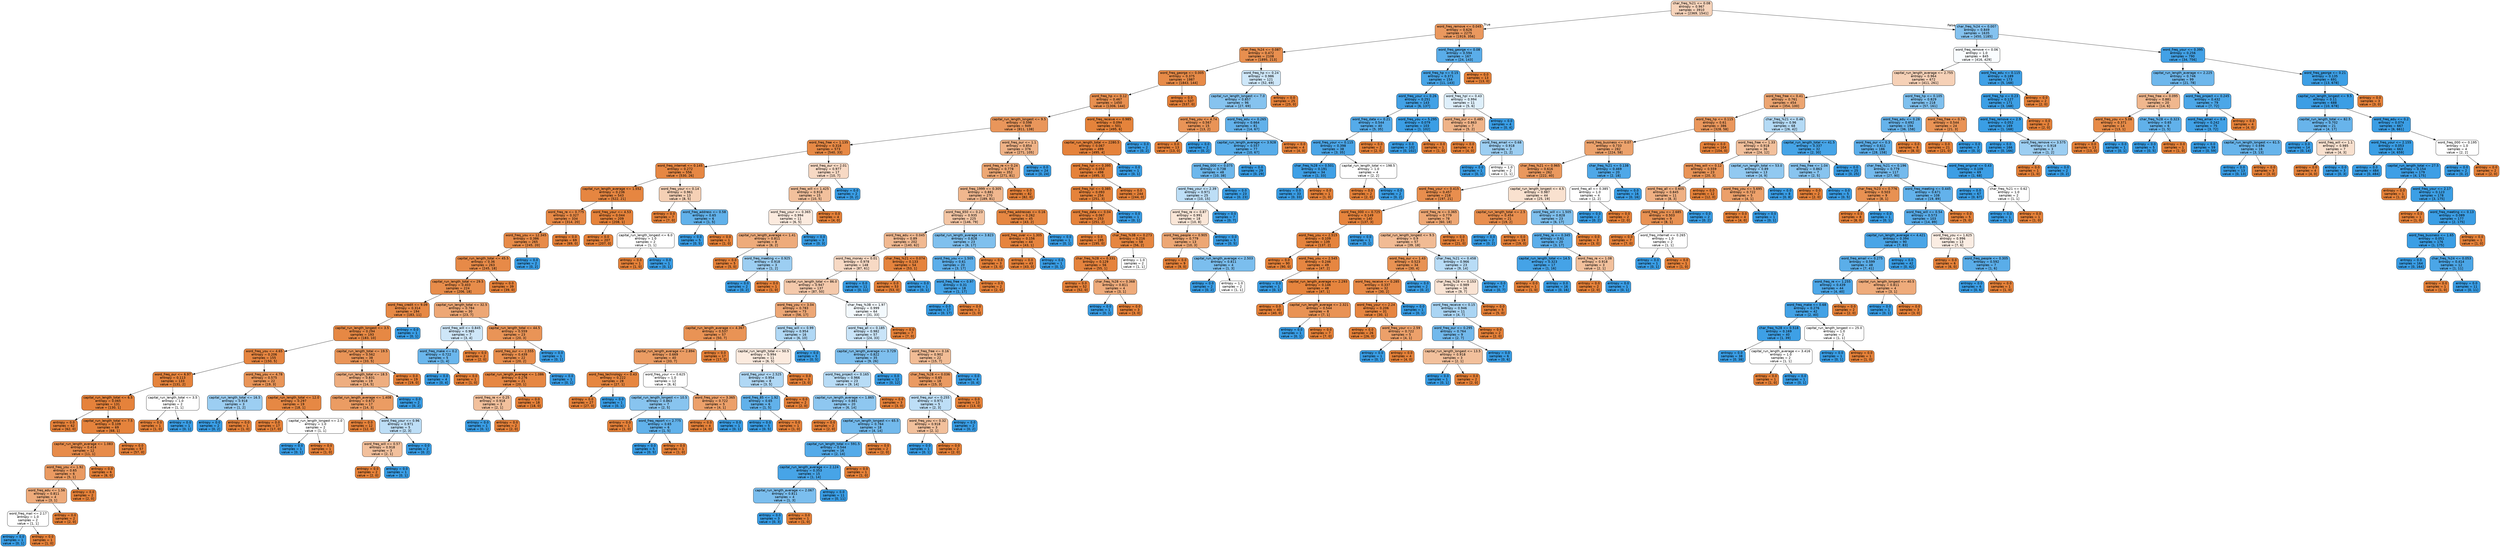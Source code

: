 digraph Tree {
node [shape=box, style="filled, rounded", color="black", fontname=helvetica] ;
edge [fontname=helvetica] ;
0 [label="char_freq_%21 <= 0.08\nentropy = 0.967\nsamples = 3910\nvalue = [2369, 1541]", fillcolor="#f6d3ba"] ;
1 [label="word_freq_remove <= 0.045\nentropy = 0.626\nsamples = 2275\nvalue = [1919, 356]", fillcolor="#ea985e"] ;
0 -> 1 [labeldistance=2.5, labelangle=45, headlabel="True"] ;
2 [label="char_freq_%24 <= 0.087\nentropy = 0.472\nsamples = 2108\nvalue = [1895, 213]", fillcolor="#e88f4f"] ;
1 -> 2 ;
3 [label="word_freq_george <= 0.005\nentropy = 0.375\nsamples = 1987\nvalue = [1843, 144]", fillcolor="#e78b48"] ;
2 -> 3 ;
4 [label="word_freq_hp <= 0.12\nentropy = 0.467\nsamples = 1450\nvalue = [1306, 144]", fillcolor="#e88f4f"] ;
3 -> 4 ;
5 [label="capital_run_length_longest <= 9.5\nentropy = 0.598\nsamples = 949\nvalue = [811, 138]", fillcolor="#e9965b"] ;
4 -> 5 ;
6 [label="word_freq_free <= 1.135\nentropy = 0.318\nsamples = 573\nvalue = [540, 33]", fillcolor="#e78945"] ;
5 -> 6 ;
7 [label="word_freq_internet <= 0.145\nentropy = 0.272\nsamples = 556\nvalue = [530, 26]", fillcolor="#e68743"] ;
6 -> 7 ;
8 [label="capital_run_length_average <= 1.552\nentropy = 0.236\nsamples = 543\nvalue = [522, 21]", fillcolor="#e68641"] ;
7 -> 8 ;
9 [label="word_freq_re <= 0.775\nentropy = 0.327\nsamples = 334\nvalue = [314, 20]", fillcolor="#e78946"] ;
8 -> 9 ;
10 [label="word_freq_you <= 12.345\nentropy = 0.386\nsamples = 265\nvalue = [245, 20]", fillcolor="#e78b49"] ;
9 -> 10 ;
11 [label="capital_run_length_total <= 45.5\nentropy = 0.36\nsamples = 263\nvalue = [245, 18]", fillcolor="#e78a48"] ;
10 -> 11 ;
12 [label="capital_run_length_total <= 29.5\nentropy = 0.403\nsamples = 224\nvalue = [206, 18]", fillcolor="#e78c4a"] ;
11 -> 12 ;
13 [label="word_freq_credit <= 9.09\nentropy = 0.314\nsamples = 194\nvalue = [183, 11]", fillcolor="#e78945"] ;
12 -> 13 ;
14 [label="capital_run_length_longest <= 3.5\nentropy = 0.294\nsamples = 193\nvalue = [183, 10]", fillcolor="#e68844"] ;
13 -> 14 ;
15 [label="word_freq_you <= 4.65\nentropy = 0.206\nsamples = 155\nvalue = [150, 5]", fillcolor="#e68540"] ;
14 -> 15 ;
16 [label="word_freq_our <= 6.97\nentropy = 0.113\nsamples = 133\nvalue = [131, 2]", fillcolor="#e5833c"] ;
15 -> 16 ;
17 [label="capital_run_length_total <= 6.5\nentropy = 0.065\nsamples = 131\nvalue = [130, 1]", fillcolor="#e5823b"] ;
16 -> 17 ;
18 [label="entropy = 0.0\nsamples = 62\nvalue = [62, 0]", fillcolor="#e58139"] ;
17 -> 18 ;
19 [label="capital_run_length_total <= 7.5\nentropy = 0.109\nsamples = 69\nvalue = [68, 1]", fillcolor="#e5833c"] ;
17 -> 19 ;
20 [label="capital_run_length_average <= 1.083\nentropy = 0.414\nsamples = 12\nvalue = [11, 1]", fillcolor="#e78c4b"] ;
19 -> 20 ;
21 [label="word_freq_you <= 1.92\nentropy = 0.65\nsamples = 6\nvalue = [5, 1]", fillcolor="#ea9a61"] ;
20 -> 21 ;
22 [label="word_freq_edu <= 1.56\nentropy = 0.811\nsamples = 4\nvalue = [3, 1]", fillcolor="#eeab7b"] ;
21 -> 22 ;
23 [label="word_freq_mail <= 2.17\nentropy = 1.0\nsamples = 2\nvalue = [1, 1]", fillcolor="#ffffff"] ;
22 -> 23 ;
24 [label="entropy = 0.0\nsamples = 1\nvalue = [0, 1]", fillcolor="#399de5"] ;
23 -> 24 ;
25 [label="entropy = 0.0\nsamples = 1\nvalue = [1, 0]", fillcolor="#e58139"] ;
23 -> 25 ;
26 [label="entropy = 0.0\nsamples = 2\nvalue = [2, 0]", fillcolor="#e58139"] ;
22 -> 26 ;
27 [label="entropy = 0.0\nsamples = 2\nvalue = [2, 0]", fillcolor="#e58139"] ;
21 -> 27 ;
28 [label="entropy = 0.0\nsamples = 6\nvalue = [6, 0]", fillcolor="#e58139"] ;
20 -> 28 ;
29 [label="entropy = 0.0\nsamples = 57\nvalue = [57, 0]", fillcolor="#e58139"] ;
19 -> 29 ;
30 [label="capital_run_length_total <= 3.5\nentropy = 1.0\nsamples = 2\nvalue = [1, 1]", fillcolor="#ffffff"] ;
16 -> 30 ;
31 [label="entropy = 0.0\nsamples = 1\nvalue = [1, 0]", fillcolor="#e58139"] ;
30 -> 31 ;
32 [label="entropy = 0.0\nsamples = 1\nvalue = [0, 1]", fillcolor="#399de5"] ;
30 -> 32 ;
33 [label="word_freq_you <= 4.78\nentropy = 0.575\nsamples = 22\nvalue = [19, 3]", fillcolor="#e99558"] ;
15 -> 33 ;
34 [label="capital_run_length_total <= 16.5\nentropy = 0.918\nsamples = 3\nvalue = [1, 2]", fillcolor="#9ccef2"] ;
33 -> 34 ;
35 [label="entropy = 0.0\nsamples = 2\nvalue = [0, 2]", fillcolor="#399de5"] ;
34 -> 35 ;
36 [label="entropy = 0.0\nsamples = 1\nvalue = [1, 0]", fillcolor="#e58139"] ;
34 -> 36 ;
37 [label="capital_run_length_total <= 12.0\nentropy = 0.297\nsamples = 19\nvalue = [18, 1]", fillcolor="#e68844"] ;
33 -> 37 ;
38 [label="entropy = 0.0\nsamples = 17\nvalue = [17, 0]", fillcolor="#e58139"] ;
37 -> 38 ;
39 [label="capital_run_length_longest <= 2.0\nentropy = 1.0\nsamples = 2\nvalue = [1, 1]", fillcolor="#ffffff"] ;
37 -> 39 ;
40 [label="entropy = 0.0\nsamples = 1\nvalue = [0, 1]", fillcolor="#399de5"] ;
39 -> 40 ;
41 [label="entropy = 0.0\nsamples = 1\nvalue = [1, 0]", fillcolor="#e58139"] ;
39 -> 41 ;
42 [label="capital_run_length_total <= 19.5\nentropy = 0.562\nsamples = 38\nvalue = [33, 5]", fillcolor="#e99457"] ;
14 -> 42 ;
43 [label="capital_run_length_total <= 18.5\nentropy = 0.831\nsamples = 19\nvalue = [14, 5]", fillcolor="#eeae80"] ;
42 -> 43 ;
44 [label="capital_run_length_average <= 1.408\nentropy = 0.672\nsamples = 17\nvalue = [14, 3]", fillcolor="#eb9c63"] ;
43 -> 44 ;
45 [label="entropy = 0.0\nsamples = 12\nvalue = [12, 0]", fillcolor="#e58139"] ;
44 -> 45 ;
46 [label="word_freq_your <= 0.96\nentropy = 0.971\nsamples = 5\nvalue = [2, 3]", fillcolor="#bddef6"] ;
44 -> 46 ;
47 [label="word_freq_will <= 0.57\nentropy = 0.918\nsamples = 3\nvalue = [2, 1]", fillcolor="#f2c09c"] ;
46 -> 47 ;
48 [label="entropy = 0.0\nsamples = 2\nvalue = [2, 0]", fillcolor="#e58139"] ;
47 -> 48 ;
49 [label="entropy = 0.0\nsamples = 1\nvalue = [0, 1]", fillcolor="#399de5"] ;
47 -> 49 ;
50 [label="entropy = 0.0\nsamples = 2\nvalue = [0, 2]", fillcolor="#399de5"] ;
46 -> 50 ;
51 [label="entropy = 0.0\nsamples = 2\nvalue = [0, 2]", fillcolor="#399de5"] ;
43 -> 51 ;
52 [label="entropy = 0.0\nsamples = 19\nvalue = [19, 0]", fillcolor="#e58139"] ;
42 -> 52 ;
53 [label="entropy = 0.0\nsamples = 1\nvalue = [0, 1]", fillcolor="#399de5"] ;
13 -> 53 ;
54 [label="capital_run_length_total <= 32.5\nentropy = 0.784\nsamples = 30\nvalue = [23, 7]", fillcolor="#eda775"] ;
12 -> 54 ;
55 [label="word_freq_will <= 0.845\nentropy = 0.985\nsamples = 7\nvalue = [3, 4]", fillcolor="#cee6f8"] ;
54 -> 55 ;
56 [label="word_freq_make <= 0.2\nentropy = 0.722\nsamples = 5\nvalue = [1, 4]", fillcolor="#6ab6ec"] ;
55 -> 56 ;
57 [label="entropy = 0.0\nsamples = 4\nvalue = [0, 4]", fillcolor="#399de5"] ;
56 -> 57 ;
58 [label="entropy = 0.0\nsamples = 1\nvalue = [1, 0]", fillcolor="#e58139"] ;
56 -> 58 ;
59 [label="entropy = 0.0\nsamples = 2\nvalue = [2, 0]", fillcolor="#e58139"] ;
55 -> 59 ;
60 [label="capital_run_length_total <= 44.5\nentropy = 0.559\nsamples = 23\nvalue = [20, 3]", fillcolor="#e99457"] ;
54 -> 60 ;
61 [label="word_freq_our <= 2.555\nentropy = 0.439\nsamples = 22\nvalue = [20, 2]", fillcolor="#e88e4d"] ;
60 -> 61 ;
62 [label="capital_run_length_average <= 1.086\nentropy = 0.276\nsamples = 21\nvalue = [20, 1]", fillcolor="#e68743"] ;
61 -> 62 ;
63 [label="word_freq_re <= 0.25\nentropy = 0.918\nsamples = 3\nvalue = [2, 1]", fillcolor="#f2c09c"] ;
62 -> 63 ;
64 [label="entropy = 0.0\nsamples = 1\nvalue = [0, 1]", fillcolor="#399de5"] ;
63 -> 64 ;
65 [label="entropy = 0.0\nsamples = 2\nvalue = [2, 0]", fillcolor="#e58139"] ;
63 -> 65 ;
66 [label="entropy = 0.0\nsamples = 18\nvalue = [18, 0]", fillcolor="#e58139"] ;
62 -> 66 ;
67 [label="entropy = 0.0\nsamples = 1\nvalue = [0, 1]", fillcolor="#399de5"] ;
61 -> 67 ;
68 [label="entropy = 0.0\nsamples = 1\nvalue = [0, 1]", fillcolor="#399de5"] ;
60 -> 68 ;
69 [label="entropy = 0.0\nsamples = 39\nvalue = [39, 0]", fillcolor="#e58139"] ;
11 -> 69 ;
70 [label="entropy = 0.0\nsamples = 2\nvalue = [0, 2]", fillcolor="#399de5"] ;
10 -> 70 ;
71 [label="entropy = 0.0\nsamples = 69\nvalue = [69, 0]", fillcolor="#e58139"] ;
9 -> 71 ;
72 [label="word_freq_your <= 4.53\nentropy = 0.044\nsamples = 209\nvalue = [208, 1]", fillcolor="#e5823a"] ;
8 -> 72 ;
73 [label="entropy = 0.0\nsamples = 207\nvalue = [207, 0]", fillcolor="#e58139"] ;
72 -> 73 ;
74 [label="capital_run_length_longest <= 6.0\nentropy = 1.0\nsamples = 2\nvalue = [1, 1]", fillcolor="#ffffff"] ;
72 -> 74 ;
75 [label="entropy = 0.0\nsamples = 1\nvalue = [1, 0]", fillcolor="#e58139"] ;
74 -> 75 ;
76 [label="entropy = 0.0\nsamples = 1\nvalue = [0, 1]", fillcolor="#399de5"] ;
74 -> 76 ;
77 [label="word_freq_your <= 0.14\nentropy = 0.961\nsamples = 13\nvalue = [8, 5]", fillcolor="#f5d0b5"] ;
7 -> 77 ;
78 [label="entropy = 0.0\nsamples = 7\nvalue = [7, 0]", fillcolor="#e58139"] ;
77 -> 78 ;
79 [label="word_freq_address <= 0.58\nentropy = 0.65\nsamples = 6\nvalue = [1, 5]", fillcolor="#61b1ea"] ;
77 -> 79 ;
80 [label="entropy = 0.0\nsamples = 5\nvalue = [0, 5]", fillcolor="#399de5"] ;
79 -> 80 ;
81 [label="entropy = 0.0\nsamples = 1\nvalue = [1, 0]", fillcolor="#e58139"] ;
79 -> 81 ;
82 [label="word_freq_our <= 2.01\nentropy = 0.977\nsamples = 17\nvalue = [10, 7]", fillcolor="#f7d9c4"] ;
6 -> 82 ;
83 [label="word_freq_will <= 1.425\nentropy = 0.918\nsamples = 15\nvalue = [10, 5]", fillcolor="#f2c09c"] ;
82 -> 83 ;
84 [label="word_freq_your <= 0.365\nentropy = 0.994\nsamples = 11\nvalue = [6, 5]", fillcolor="#fbeade"] ;
83 -> 84 ;
85 [label="capital_run_length_average <= 1.41\nentropy = 0.811\nsamples = 8\nvalue = [6, 2]", fillcolor="#eeab7b"] ;
84 -> 85 ;
86 [label="entropy = 0.0\nsamples = 5\nvalue = [5, 0]", fillcolor="#e58139"] ;
85 -> 86 ;
87 [label="word_freq_meeting <= 0.925\nentropy = 0.918\nsamples = 3\nvalue = [1, 2]", fillcolor="#9ccef2"] ;
85 -> 87 ;
88 [label="entropy = 0.0\nsamples = 2\nvalue = [0, 2]", fillcolor="#399de5"] ;
87 -> 88 ;
89 [label="entropy = 0.0\nsamples = 1\nvalue = [1, 0]", fillcolor="#e58139"] ;
87 -> 89 ;
90 [label="entropy = 0.0\nsamples = 3\nvalue = [0, 3]", fillcolor="#399de5"] ;
84 -> 90 ;
91 [label="entropy = 0.0\nsamples = 4\nvalue = [4, 0]", fillcolor="#e58139"] ;
83 -> 91 ;
92 [label="entropy = 0.0\nsamples = 2\nvalue = [0, 2]", fillcolor="#399de5"] ;
82 -> 92 ;
93 [label="word_freq_our <= 1.1\nentropy = 0.854\nsamples = 376\nvalue = [271, 105]", fillcolor="#efb286"] ;
5 -> 93 ;
94 [label="word_freq_re <= 0.24\nentropy = 0.778\nsamples = 352\nvalue = [271, 81]", fillcolor="#eda774"] ;
93 -> 94 ;
95 [label="word_freq_1999 <= 0.305\nentropy = 0.881\nsamples = 270\nvalue = [189, 81]", fillcolor="#f0b78e"] ;
94 -> 95 ;
96 [label="word_freq_650 <= 0.23\nentropy = 0.935\nsamples = 225\nvalue = [146, 79]", fillcolor="#f3c5a4"] ;
95 -> 96 ;
97 [label="word_freq_edu <= 0.045\nentropy = 0.89\nsamples = 202\nvalue = [140, 62]", fillcolor="#f1b991"] ;
96 -> 97 ;
98 [label="word_freq_money <= 0.01\nentropy = 0.978\nsamples = 148\nvalue = [87, 61]", fillcolor="#f7d9c4"] ;
97 -> 98 ;
99 [label="capital_run_length_total <= 86.0\nentropy = 0.947\nsamples = 137\nvalue = [87, 50]", fillcolor="#f4c9ab"] ;
98 -> 99 ;
100 [label="word_freq_you <= 3.04\nentropy = 0.783\nsamples = 73\nvalue = [56, 17]", fillcolor="#eda775"] ;
99 -> 100 ;
101 [label="capital_run_length_average <= 4.367\nentropy = 0.537\nsamples = 57\nvalue = [50, 7]", fillcolor="#e99355"] ;
100 -> 101 ;
102 [label="capital_run_length_average <= 2.894\nentropy = 0.669\nsamples = 40\nvalue = [33, 7]", fillcolor="#eb9c63"] ;
101 -> 102 ;
103 [label="word_freq_technology <= 0.43\nentropy = 0.222\nsamples = 28\nvalue = [27, 1]", fillcolor="#e68640"] ;
102 -> 103 ;
104 [label="entropy = 0.0\nsamples = 27\nvalue = [27, 0]", fillcolor="#e58139"] ;
103 -> 104 ;
105 [label="entropy = 0.0\nsamples = 1\nvalue = [0, 1]", fillcolor="#399de5"] ;
103 -> 105 ;
106 [label="word_freq_your <= 0.625\nentropy = 1.0\nsamples = 12\nvalue = [6, 6]", fillcolor="#ffffff"] ;
102 -> 106 ;
107 [label="capital_run_length_longest <= 10.5\nentropy = 0.863\nsamples = 7\nvalue = [2, 5]", fillcolor="#88c4ef"] ;
106 -> 107 ;
108 [label="entropy = 0.0\nsamples = 1\nvalue = [1, 0]", fillcolor="#e58139"] ;
107 -> 108 ;
109 [label="word_freq_report <= 2.775\nentropy = 0.65\nsamples = 6\nvalue = [1, 5]", fillcolor="#61b1ea"] ;
107 -> 109 ;
110 [label="entropy = 0.0\nsamples = 5\nvalue = [0, 5]", fillcolor="#399de5"] ;
109 -> 110 ;
111 [label="entropy = 0.0\nsamples = 1\nvalue = [1, 0]", fillcolor="#e58139"] ;
109 -> 111 ;
112 [label="word_freq_your <= 3.365\nentropy = 0.722\nsamples = 5\nvalue = [4, 1]", fillcolor="#eca06a"] ;
106 -> 112 ;
113 [label="entropy = 0.0\nsamples = 4\nvalue = [4, 0]", fillcolor="#e58139"] ;
112 -> 113 ;
114 [label="entropy = 0.0\nsamples = 1\nvalue = [0, 1]", fillcolor="#399de5"] ;
112 -> 114 ;
115 [label="entropy = 0.0\nsamples = 17\nvalue = [17, 0]", fillcolor="#e58139"] ;
101 -> 115 ;
116 [label="word_freq_will <= 0.99\nentropy = 0.954\nsamples = 16\nvalue = [6, 10]", fillcolor="#b0d8f5"] ;
100 -> 116 ;
117 [label="capital_run_length_total <= 50.5\nentropy = 0.994\nsamples = 11\nvalue = [6, 5]", fillcolor="#fbeade"] ;
116 -> 117 ;
118 [label="word_freq_your <= 2.525\nentropy = 0.954\nsamples = 8\nvalue = [3, 5]", fillcolor="#b0d8f5"] ;
117 -> 118 ;
119 [label="word_freq_85 <= 1.92\nentropy = 0.65\nsamples = 6\nvalue = [1, 5]", fillcolor="#61b1ea"] ;
118 -> 119 ;
120 [label="entropy = 0.0\nsamples = 5\nvalue = [0, 5]", fillcolor="#399de5"] ;
119 -> 120 ;
121 [label="entropy = 0.0\nsamples = 1\nvalue = [1, 0]", fillcolor="#e58139"] ;
119 -> 121 ;
122 [label="entropy = 0.0\nsamples = 2\nvalue = [2, 0]", fillcolor="#e58139"] ;
118 -> 122 ;
123 [label="entropy = 0.0\nsamples = 3\nvalue = [3, 0]", fillcolor="#e58139"] ;
117 -> 123 ;
124 [label="entropy = 0.0\nsamples = 5\nvalue = [0, 5]", fillcolor="#399de5"] ;
116 -> 124 ;
125 [label="char_freq_%3B <= 1.97\nentropy = 0.999\nsamples = 64\nvalue = [31, 33]", fillcolor="#f3f9fd"] ;
99 -> 125 ;
126 [label="word_freq_all <= 0.185\nentropy = 0.982\nsamples = 57\nvalue = [24, 33]", fillcolor="#c9e4f8"] ;
125 -> 126 ;
127 [label="capital_run_length_average <= 3.729\nentropy = 0.822\nsamples = 35\nvalue = [9, 26]", fillcolor="#7ebfee"] ;
126 -> 127 ;
128 [label="word_freq_project <= 0.165\nentropy = 0.966\nsamples = 23\nvalue = [9, 14]", fillcolor="#b8dcf6"] ;
127 -> 128 ;
129 [label="capital_run_length_average <= 1.865\nentropy = 0.881\nsamples = 20\nvalue = [6, 14]", fillcolor="#8ec7f0"] ;
128 -> 129 ;
130 [label="entropy = 0.0\nsamples = 2\nvalue = [2, 0]", fillcolor="#e58139"] ;
129 -> 130 ;
131 [label="capital_run_length_longest <= 65.5\nentropy = 0.764\nsamples = 18\nvalue = [4, 14]", fillcolor="#72b9ec"] ;
129 -> 131 ;
132 [label="capital_run_length_total <= 591.5\nentropy = 0.544\nsamples = 16\nvalue = [2, 14]", fillcolor="#55abe9"] ;
131 -> 132 ;
133 [label="capital_run_length_average <= 2.124\nentropy = 0.353\nsamples = 15\nvalue = [1, 14]", fillcolor="#47a4e7"] ;
132 -> 133 ;
134 [label="capital_run_length_average <= 2.067\nentropy = 0.811\nsamples = 4\nvalue = [1, 3]", fillcolor="#7bbeee"] ;
133 -> 134 ;
135 [label="entropy = 0.0\nsamples = 3\nvalue = [0, 3]", fillcolor="#399de5"] ;
134 -> 135 ;
136 [label="entropy = 0.0\nsamples = 1\nvalue = [1, 0]", fillcolor="#e58139"] ;
134 -> 136 ;
137 [label="entropy = 0.0\nsamples = 11\nvalue = [0, 11]", fillcolor="#399de5"] ;
133 -> 137 ;
138 [label="entropy = 0.0\nsamples = 1\nvalue = [1, 0]", fillcolor="#e58139"] ;
132 -> 138 ;
139 [label="entropy = 0.0\nsamples = 2\nvalue = [2, 0]", fillcolor="#e58139"] ;
131 -> 139 ;
140 [label="entropy = 0.0\nsamples = 3\nvalue = [3, 0]", fillcolor="#e58139"] ;
128 -> 140 ;
141 [label="entropy = 0.0\nsamples = 12\nvalue = [0, 12]", fillcolor="#399de5"] ;
127 -> 141 ;
142 [label="word_freq_free <= 0.16\nentropy = 0.902\nsamples = 22\nvalue = [15, 7]", fillcolor="#f1bc95"] ;
126 -> 142 ;
143 [label="char_freq_%28 <= 0.036\nentropy = 0.65\nsamples = 18\nvalue = [15, 3]", fillcolor="#ea9a61"] ;
142 -> 143 ;
144 [label="word_freq_our <= 0.255\nentropy = 0.971\nsamples = 5\nvalue = [2, 3]", fillcolor="#bddef6"] ;
143 -> 144 ;
145 [label="word_freq_you <= 0.32\nentropy = 0.918\nsamples = 3\nvalue = [2, 1]", fillcolor="#f2c09c"] ;
144 -> 145 ;
146 [label="entropy = 0.0\nsamples = 1\nvalue = [0, 1]", fillcolor="#399de5"] ;
145 -> 146 ;
147 [label="entropy = 0.0\nsamples = 2\nvalue = [2, 0]", fillcolor="#e58139"] ;
145 -> 147 ;
148 [label="entropy = 0.0\nsamples = 2\nvalue = [0, 2]", fillcolor="#399de5"] ;
144 -> 148 ;
149 [label="entropy = 0.0\nsamples = 13\nvalue = [13, 0]", fillcolor="#e58139"] ;
143 -> 149 ;
150 [label="entropy = 0.0\nsamples = 4\nvalue = [0, 4]", fillcolor="#399de5"] ;
142 -> 150 ;
151 [label="entropy = 0.0\nsamples = 7\nvalue = [7, 0]", fillcolor="#e58139"] ;
125 -> 151 ;
152 [label="entropy = 0.0\nsamples = 11\nvalue = [0, 11]", fillcolor="#399de5"] ;
98 -> 152 ;
153 [label="char_freq_%21 <= 0.074\nentropy = 0.133\nsamples = 54\nvalue = [53, 1]", fillcolor="#e5833d"] ;
97 -> 153 ;
154 [label="entropy = 0.0\nsamples = 53\nvalue = [53, 0]", fillcolor="#e58139"] ;
153 -> 154 ;
155 [label="entropy = 0.0\nsamples = 1\nvalue = [0, 1]", fillcolor="#399de5"] ;
153 -> 155 ;
156 [label="capital_run_length_average <= 3.823\nentropy = 0.828\nsamples = 23\nvalue = [6, 17]", fillcolor="#7fc0ee"] ;
96 -> 156 ;
157 [label="word_freq_you <= 1.505\nentropy = 0.61\nsamples = 20\nvalue = [3, 17]", fillcolor="#5caeea"] ;
156 -> 157 ;
158 [label="word_freq_free <= 0.97\nentropy = 0.31\nsamples = 18\nvalue = [1, 17]", fillcolor="#45a3e7"] ;
157 -> 158 ;
159 [label="entropy = 0.0\nsamples = 17\nvalue = [0, 17]", fillcolor="#399de5"] ;
158 -> 159 ;
160 [label="entropy = 0.0\nsamples = 1\nvalue = [1, 0]", fillcolor="#e58139"] ;
158 -> 160 ;
161 [label="entropy = 0.0\nsamples = 2\nvalue = [2, 0]", fillcolor="#e58139"] ;
157 -> 161 ;
162 [label="entropy = 0.0\nsamples = 3\nvalue = [3, 0]", fillcolor="#e58139"] ;
156 -> 162 ;
163 [label="word_freq_addresses <= 0.16\nentropy = 0.262\nsamples = 45\nvalue = [43, 2]", fillcolor="#e68742"] ;
95 -> 163 ;
164 [label="word_freq_over <= 1.305\nentropy = 0.156\nsamples = 44\nvalue = [43, 1]", fillcolor="#e6843e"] ;
163 -> 164 ;
165 [label="entropy = 0.0\nsamples = 43\nvalue = [43, 0]", fillcolor="#e58139"] ;
164 -> 165 ;
166 [label="entropy = 0.0\nsamples = 1\nvalue = [0, 1]", fillcolor="#399de5"] ;
164 -> 166 ;
167 [label="entropy = 0.0\nsamples = 1\nvalue = [0, 1]", fillcolor="#399de5"] ;
163 -> 167 ;
168 [label="entropy = 0.0\nsamples = 82\nvalue = [82, 0]", fillcolor="#e58139"] ;
94 -> 168 ;
169 [label="entropy = 0.0\nsamples = 24\nvalue = [0, 24]", fillcolor="#399de5"] ;
93 -> 169 ;
170 [label="word_freq_receive <= 0.985\nentropy = 0.094\nsamples = 501\nvalue = [495, 6]", fillcolor="#e5833b"] ;
4 -> 170 ;
171 [label="capital_run_length_total <= 2280.5\nentropy = 0.067\nsamples = 499\nvalue = [495, 4]", fillcolor="#e5823b"] ;
170 -> 171 ;
172 [label="word_freq_hpl <= 0.395\nentropy = 0.053\nsamples = 498\nvalue = [495, 3]", fillcolor="#e5823a"] ;
171 -> 172 ;
173 [label="word_freq_hpl <= 0.385\nentropy = 0.093\nsamples = 254\nvalue = [251, 3]", fillcolor="#e5833b"] ;
172 -> 173 ;
174 [label="word_freq_data <= 0.04\nentropy = 0.067\nsamples = 253\nvalue = [251, 2]", fillcolor="#e5823b"] ;
173 -> 174 ;
175 [label="entropy = 0.0\nsamples = 195\nvalue = [195, 0]", fillcolor="#e58139"] ;
174 -> 175 ;
176 [label="char_freq_%3B <= 0.273\nentropy = 0.216\nsamples = 58\nvalue = [56, 2]", fillcolor="#e68640"] ;
174 -> 176 ;
177 [label="char_freq_%28 <= 0.331\nentropy = 0.129\nsamples = 56\nvalue = [55, 1]", fillcolor="#e5833d"] ;
176 -> 177 ;
178 [label="entropy = 0.0\nsamples = 52\nvalue = [52, 0]", fillcolor="#e58139"] ;
177 -> 178 ;
179 [label="char_freq_%28 <= 0.368\nentropy = 0.811\nsamples = 4\nvalue = [3, 1]", fillcolor="#eeab7b"] ;
177 -> 179 ;
180 [label="entropy = 0.0\nsamples = 1\nvalue = [0, 1]", fillcolor="#399de5"] ;
179 -> 180 ;
181 [label="entropy = 0.0\nsamples = 3\nvalue = [3, 0]", fillcolor="#e58139"] ;
179 -> 181 ;
182 [label="entropy = 1.0\nsamples = 2\nvalue = [1, 1]", fillcolor="#ffffff"] ;
176 -> 182 ;
183 [label="entropy = 0.0\nsamples = 1\nvalue = [0, 1]", fillcolor="#399de5"] ;
173 -> 183 ;
184 [label="entropy = 0.0\nsamples = 244\nvalue = [244, 0]", fillcolor="#e58139"] ;
172 -> 184 ;
185 [label="entropy = 0.0\nsamples = 1\nvalue = [0, 1]", fillcolor="#399de5"] ;
171 -> 185 ;
186 [label="entropy = 0.0\nsamples = 2\nvalue = [0, 2]", fillcolor="#399de5"] ;
170 -> 186 ;
187 [label="entropy = 0.0\nsamples = 537\nvalue = [537, 0]", fillcolor="#e58139"] ;
3 -> 187 ;
188 [label="word_freq_hp <= 0.24\nentropy = 0.986\nsamples = 121\nvalue = [52, 69]", fillcolor="#cee7f9"] ;
2 -> 188 ;
189 [label="capital_run_length_longest <= 7.0\nentropy = 0.857\nsamples = 96\nvalue = [27, 69]", fillcolor="#86c3ef"] ;
188 -> 189 ;
190 [label="word_freq_you <= 4.74\nentropy = 0.567\nsamples = 15\nvalue = [13, 2]", fillcolor="#e99457"] ;
189 -> 190 ;
191 [label="entropy = 0.0\nsamples = 13\nvalue = [13, 0]", fillcolor="#e58139"] ;
190 -> 191 ;
192 [label="entropy = 0.0\nsamples = 2\nvalue = [0, 2]", fillcolor="#399de5"] ;
190 -> 192 ;
193 [label="word_freq_edu <= 0.265\nentropy = 0.664\nsamples = 81\nvalue = [14, 67]", fillcolor="#62b1ea"] ;
189 -> 193 ;
194 [label="capital_run_length_average <= 3.928\nentropy = 0.557\nsamples = 77\nvalue = [10, 67]", fillcolor="#57ace9"] ;
193 -> 194 ;
195 [label="word_freq_000 <= 0.075\nentropy = 0.738\nsamples = 48\nvalue = [10, 38]", fillcolor="#6db7ec"] ;
194 -> 195 ;
196 [label="word_freq_your <= 2.39\nentropy = 0.971\nsamples = 25\nvalue = [10, 15]", fillcolor="#bddef6"] ;
195 -> 196 ;
197 [label="word_freq_re <= 0.87\nentropy = 0.991\nsamples = 18\nvalue = [10, 8]", fillcolor="#fae6d7"] ;
196 -> 197 ;
198 [label="word_freq_people <= 0.905\nentropy = 0.779\nsamples = 13\nvalue = [10, 3]", fillcolor="#eda774"] ;
197 -> 198 ;
199 [label="entropy = 0.0\nsamples = 9\nvalue = [9, 0]", fillcolor="#e58139"] ;
198 -> 199 ;
200 [label="capital_run_length_average <= 2.503\nentropy = 0.811\nsamples = 4\nvalue = [1, 3]", fillcolor="#7bbeee"] ;
198 -> 200 ;
201 [label="entropy = 0.0\nsamples = 2\nvalue = [0, 2]", fillcolor="#399de5"] ;
200 -> 201 ;
202 [label="entropy = 1.0\nsamples = 2\nvalue = [1, 1]", fillcolor="#ffffff"] ;
200 -> 202 ;
203 [label="entropy = 0.0\nsamples = 5\nvalue = [0, 5]", fillcolor="#399de5"] ;
197 -> 203 ;
204 [label="entropy = 0.0\nsamples = 7\nvalue = [0, 7]", fillcolor="#399de5"] ;
196 -> 204 ;
205 [label="entropy = 0.0\nsamples = 23\nvalue = [0, 23]", fillcolor="#399de5"] ;
195 -> 205 ;
206 [label="entropy = 0.0\nsamples = 29\nvalue = [0, 29]", fillcolor="#399de5"] ;
194 -> 206 ;
207 [label="entropy = 0.0\nsamples = 4\nvalue = [4, 0]", fillcolor="#e58139"] ;
193 -> 207 ;
208 [label="entropy = 0.0\nsamples = 25\nvalue = [25, 0]", fillcolor="#e58139"] ;
188 -> 208 ;
209 [label="word_freq_george <= 0.08\nentropy = 0.594\nsamples = 167\nvalue = [24, 143]", fillcolor="#5aade9"] ;
1 -> 209 ;
210 [label="word_freq_hp <= 0.15\nentropy = 0.371\nsamples = 154\nvalue = [11, 143]", fillcolor="#48a5e7"] ;
209 -> 210 ;
211 [label="word_freq_your <= 0.26\nentropy = 0.251\nsamples = 143\nvalue = [6, 137]", fillcolor="#42a1e6"] ;
210 -> 211 ;
212 [label="word_freq_data <= 0.21\nentropy = 0.544\nsamples = 40\nvalue = [5, 35]", fillcolor="#55abe9"] ;
211 -> 212 ;
213 [label="word_freq_your <= 0.115\nentropy = 0.398\nsamples = 38\nvalue = [3, 35]", fillcolor="#4aa5e7"] ;
212 -> 213 ;
214 [label="char_freq_%28 <= 0.501\nentropy = 0.191\nsamples = 34\nvalue = [1, 33]", fillcolor="#3fa0e6"] ;
213 -> 214 ;
215 [label="entropy = 0.0\nsamples = 33\nvalue = [0, 33]", fillcolor="#399de5"] ;
214 -> 215 ;
216 [label="entropy = 0.0\nsamples = 1\nvalue = [1, 0]", fillcolor="#e58139"] ;
214 -> 216 ;
217 [label="capital_run_length_total <= 198.5\nentropy = 1.0\nsamples = 4\nvalue = [2, 2]", fillcolor="#ffffff"] ;
213 -> 217 ;
218 [label="entropy = 0.0\nsamples = 2\nvalue = [2, 0]", fillcolor="#e58139"] ;
217 -> 218 ;
219 [label="entropy = 0.0\nsamples = 2\nvalue = [0, 2]", fillcolor="#399de5"] ;
217 -> 219 ;
220 [label="entropy = 0.0\nsamples = 2\nvalue = [2, 0]", fillcolor="#e58139"] ;
212 -> 220 ;
221 [label="word_freq_you <= 5.295\nentropy = 0.079\nsamples = 103\nvalue = [1, 102]", fillcolor="#3b9ee5"] ;
211 -> 221 ;
222 [label="entropy = 0.0\nsamples = 102\nvalue = [0, 102]", fillcolor="#399de5"] ;
221 -> 222 ;
223 [label="entropy = 0.0\nsamples = 1\nvalue = [1, 0]", fillcolor="#e58139"] ;
221 -> 223 ;
224 [label="word_freq_hpl <= 0.43\nentropy = 0.994\nsamples = 11\nvalue = [5, 6]", fillcolor="#deeffb"] ;
210 -> 224 ;
225 [label="word_freq_our <= 0.485\nentropy = 0.863\nsamples = 7\nvalue = [5, 2]", fillcolor="#efb388"] ;
224 -> 225 ;
226 [label="entropy = 0.0\nsamples = 4\nvalue = [4, 0]", fillcolor="#e58139"] ;
225 -> 226 ;
227 [label="word_freq_email <= 0.68\nentropy = 0.918\nsamples = 3\nvalue = [1, 2]", fillcolor="#9ccef2"] ;
225 -> 227 ;
228 [label="entropy = 0.0\nsamples = 1\nvalue = [0, 1]", fillcolor="#399de5"] ;
227 -> 228 ;
229 [label="entropy = 1.0\nsamples = 2\nvalue = [1, 1]", fillcolor="#ffffff"] ;
227 -> 229 ;
230 [label="entropy = 0.0\nsamples = 4\nvalue = [0, 4]", fillcolor="#399de5"] ;
224 -> 230 ;
231 [label="entropy = 0.0\nsamples = 13\nvalue = [13, 0]", fillcolor="#e58139"] ;
209 -> 231 ;
232 [label="char_freq_%24 <= 0.007\nentropy = 0.849\nsamples = 1635\nvalue = [450, 1185]", fillcolor="#84c2ef"] ;
0 -> 232 [labeldistance=2.5, labelangle=-45, headlabel="False"] ;
233 [label="word_freq_remove <= 0.06\nentropy = 1.0\nsamples = 845\nvalue = [416, 429]", fillcolor="#f9fcfe"] ;
232 -> 233 ;
234 [label="capital_run_length_average <= 2.755\nentropy = 0.964\nsamples = 672\nvalue = [411, 261]", fillcolor="#f6d1b7"] ;
233 -> 234 ;
235 [label="word_freq_free <= 0.41\nentropy = 0.761\nsamples = 454\nvalue = [354, 100]", fillcolor="#eca571"] ;
234 -> 235 ;
236 [label="word_freq_hp <= 0.115\nentropy = 0.61\nsamples = 386\nvalue = [328, 58]", fillcolor="#ea975c"] ;
235 -> 236 ;
237 [label="word_freq_business <= 0.07\nentropy = 0.733\nsamples = 282\nvalue = [224, 58]", fillcolor="#eca26c"] ;
236 -> 237 ;
238 [label="char_freq_%21 <= 0.965\nentropy = 0.616\nsamples = 262\nvalue = [222, 40]", fillcolor="#ea985d"] ;
237 -> 238 ;
239 [label="word_freq_your <= 0.415\nentropy = 0.457\nsamples = 218\nvalue = [197, 21]", fillcolor="#e88e4e"] ;
238 -> 239 ;
240 [label="word_freq_000 <= 0.725\nentropy = 0.149\nsamples = 140\nvalue = [137, 3]", fillcolor="#e6843d"] ;
239 -> 240 ;
241 [label="word_freq_you <= 2.515\nentropy = 0.109\nsamples = 139\nvalue = [137, 2]", fillcolor="#e5833c"] ;
240 -> 241 ;
242 [label="entropy = 0.0\nsamples = 90\nvalue = [90, 0]", fillcolor="#e58139"] ;
241 -> 242 ;
243 [label="word_freq_you <= 2.545\nentropy = 0.246\nsamples = 49\nvalue = [47, 2]", fillcolor="#e68641"] ;
241 -> 243 ;
244 [label="entropy = 0.0\nsamples = 1\nvalue = [0, 1]", fillcolor="#399de5"] ;
243 -> 244 ;
245 [label="capital_run_length_average <= 2.293\nentropy = 0.146\nsamples = 48\nvalue = [47, 1]", fillcolor="#e6843d"] ;
243 -> 245 ;
246 [label="entropy = 0.0\nsamples = 40\nvalue = [40, 0]", fillcolor="#e58139"] ;
245 -> 246 ;
247 [label="capital_run_length_average <= 2.321\nentropy = 0.544\nsamples = 8\nvalue = [7, 1]", fillcolor="#e99355"] ;
245 -> 247 ;
248 [label="entropy = 0.0\nsamples = 1\nvalue = [0, 1]", fillcolor="#399de5"] ;
247 -> 248 ;
249 [label="entropy = 0.0\nsamples = 7\nvalue = [7, 0]", fillcolor="#e58139"] ;
247 -> 249 ;
250 [label="entropy = 0.0\nsamples = 1\nvalue = [0, 1]", fillcolor="#399de5"] ;
240 -> 250 ;
251 [label="word_freq_re <= 0.365\nentropy = 0.779\nsamples = 78\nvalue = [60, 18]", fillcolor="#eda774"] ;
239 -> 251 ;
252 [label="capital_run_length_longest <= 9.5\nentropy = 0.9\nsamples = 57\nvalue = [39, 18]", fillcolor="#f1bb94"] ;
251 -> 252 ;
253 [label="word_freq_our <= 1.43\nentropy = 0.523\nsamples = 34\nvalue = [30, 4]", fillcolor="#e89253"] ;
252 -> 253 ;
254 [label="word_freq_receive <= 0.285\nentropy = 0.337\nsamples = 32\nvalue = [30, 2]", fillcolor="#e78946"] ;
253 -> 254 ;
255 [label="word_freq_your <= 2.24\nentropy = 0.206\nsamples = 31\nvalue = [30, 1]", fillcolor="#e68540"] ;
254 -> 255 ;
256 [label="entropy = 0.0\nsamples = 26\nvalue = [26, 0]", fillcolor="#e58139"] ;
255 -> 256 ;
257 [label="word_freq_your <= 2.59\nentropy = 0.722\nsamples = 5\nvalue = [4, 1]", fillcolor="#eca06a"] ;
255 -> 257 ;
258 [label="entropy = 0.0\nsamples = 1\nvalue = [0, 1]", fillcolor="#399de5"] ;
257 -> 258 ;
259 [label="entropy = 0.0\nsamples = 4\nvalue = [4, 0]", fillcolor="#e58139"] ;
257 -> 259 ;
260 [label="entropy = 0.0\nsamples = 1\nvalue = [0, 1]", fillcolor="#399de5"] ;
254 -> 260 ;
261 [label="entropy = 0.0\nsamples = 2\nvalue = [0, 2]", fillcolor="#399de5"] ;
253 -> 261 ;
262 [label="char_freq_%21 <= 0.458\nentropy = 0.966\nsamples = 23\nvalue = [9, 14]", fillcolor="#b8dcf6"] ;
252 -> 262 ;
263 [label="char_freq_%28 <= 0.153\nentropy = 0.989\nsamples = 16\nvalue = [9, 7]", fillcolor="#f9e3d3"] ;
262 -> 263 ;
264 [label="word_freq_receive <= 0.15\nentropy = 0.946\nsamples = 11\nvalue = [4, 7]", fillcolor="#aad5f4"] ;
263 -> 264 ;
265 [label="word_freq_our <= 0.295\nentropy = 0.764\nsamples = 9\nvalue = [2, 7]", fillcolor="#72b9ec"] ;
264 -> 265 ;
266 [label="capital_run_length_longest <= 13.5\nentropy = 0.918\nsamples = 3\nvalue = [2, 1]", fillcolor="#f2c09c"] ;
265 -> 266 ;
267 [label="entropy = 0.0\nsamples = 1\nvalue = [0, 1]", fillcolor="#399de5"] ;
266 -> 267 ;
268 [label="entropy = 0.0\nsamples = 2\nvalue = [2, 0]", fillcolor="#e58139"] ;
266 -> 268 ;
269 [label="entropy = 0.0\nsamples = 6\nvalue = [0, 6]", fillcolor="#399de5"] ;
265 -> 269 ;
270 [label="entropy = 0.0\nsamples = 2\nvalue = [2, 0]", fillcolor="#e58139"] ;
264 -> 270 ;
271 [label="entropy = 0.0\nsamples = 5\nvalue = [5, 0]", fillcolor="#e58139"] ;
263 -> 271 ;
272 [label="entropy = 0.0\nsamples = 7\nvalue = [0, 7]", fillcolor="#399de5"] ;
262 -> 272 ;
273 [label="entropy = 0.0\nsamples = 21\nvalue = [21, 0]", fillcolor="#e58139"] ;
251 -> 273 ;
274 [label="capital_run_length_longest <= 4.5\nentropy = 0.987\nsamples = 44\nvalue = [25, 19]", fillcolor="#f9e1cf"] ;
238 -> 274 ;
275 [label="capital_run_length_total <= 2.5\nentropy = 0.454\nsamples = 21\nvalue = [19, 2]", fillcolor="#e88e4e"] ;
274 -> 275 ;
276 [label="entropy = 0.0\nsamples = 2\nvalue = [0, 2]", fillcolor="#399de5"] ;
275 -> 276 ;
277 [label="entropy = 0.0\nsamples = 19\nvalue = [19, 0]", fillcolor="#e58139"] ;
275 -> 277 ;
278 [label="word_freq_will <= 1.505\nentropy = 0.828\nsamples = 23\nvalue = [6, 17]", fillcolor="#7fc0ee"] ;
274 -> 278 ;
279 [label="word_freq_re <= 0.345\nentropy = 0.61\nsamples = 20\nvalue = [3, 17]", fillcolor="#5caeea"] ;
278 -> 279 ;
280 [label="capital_run_length_total <= 14.5\nentropy = 0.323\nsamples = 17\nvalue = [1, 16]", fillcolor="#45a3e7"] ;
279 -> 280 ;
281 [label="entropy = 0.0\nsamples = 1\nvalue = [1, 0]", fillcolor="#e58139"] ;
280 -> 281 ;
282 [label="entropy = 0.0\nsamples = 16\nvalue = [0, 16]", fillcolor="#399de5"] ;
280 -> 282 ;
283 [label="word_freq_re <= 1.08\nentropy = 0.918\nsamples = 3\nvalue = [2, 1]", fillcolor="#f2c09c"] ;
279 -> 283 ;
284 [label="entropy = 0.0\nsamples = 2\nvalue = [2, 0]", fillcolor="#e58139"] ;
283 -> 284 ;
285 [label="entropy = 0.0\nsamples = 1\nvalue = [0, 1]", fillcolor="#399de5"] ;
283 -> 285 ;
286 [label="entropy = 0.0\nsamples = 3\nvalue = [3, 0]", fillcolor="#e58139"] ;
278 -> 286 ;
287 [label="char_freq_%21 <= 0.138\nentropy = 0.469\nsamples = 20\nvalue = [2, 18]", fillcolor="#4fa8e8"] ;
237 -> 287 ;
288 [label="word_freq_all <= 0.385\nentropy = 1.0\nsamples = 4\nvalue = [2, 2]", fillcolor="#ffffff"] ;
287 -> 288 ;
289 [label="entropy = 0.0\nsamples = 2\nvalue = [0, 2]", fillcolor="#399de5"] ;
288 -> 289 ;
290 [label="entropy = 0.0\nsamples = 2\nvalue = [2, 0]", fillcolor="#e58139"] ;
288 -> 290 ;
291 [label="entropy = 0.0\nsamples = 16\nvalue = [0, 16]", fillcolor="#399de5"] ;
287 -> 291 ;
292 [label="entropy = 0.0\nsamples = 104\nvalue = [104, 0]", fillcolor="#e58139"] ;
236 -> 292 ;
293 [label="char_freq_%21 <= 0.46\nentropy = 0.96\nsamples = 68\nvalue = [26, 42]", fillcolor="#b4daf5"] ;
235 -> 293 ;
294 [label="word_freq_free <= 1.33\nentropy = 0.918\nsamples = 36\nvalue = [24, 12]", fillcolor="#f2c09c"] ;
293 -> 294 ;
295 [label="word_freq_will <= 0.12\nentropy = 0.559\nsamples = 23\nvalue = [20, 3]", fillcolor="#e99457"] ;
294 -> 295 ;
296 [label="word_freq_all <= 0.605\nentropy = 0.845\nsamples = 11\nvalue = [8, 3]", fillcolor="#efb083"] ;
295 -> 296 ;
297 [label="word_freq_you <= 2.685\nentropy = 0.503\nsamples = 9\nvalue = [8, 1]", fillcolor="#e89152"] ;
296 -> 297 ;
298 [label="entropy = 0.0\nsamples = 7\nvalue = [7, 0]", fillcolor="#e58139"] ;
297 -> 298 ;
299 [label="word_freq_internet <= 0.265\nentropy = 1.0\nsamples = 2\nvalue = [1, 1]", fillcolor="#ffffff"] ;
297 -> 299 ;
300 [label="entropy = 0.0\nsamples = 1\nvalue = [0, 1]", fillcolor="#399de5"] ;
299 -> 300 ;
301 [label="entropy = 0.0\nsamples = 1\nvalue = [1, 0]", fillcolor="#e58139"] ;
299 -> 301 ;
302 [label="entropy = 0.0\nsamples = 2\nvalue = [0, 2]", fillcolor="#399de5"] ;
296 -> 302 ;
303 [label="entropy = 0.0\nsamples = 12\nvalue = [12, 0]", fillcolor="#e58139"] ;
295 -> 303 ;
304 [label="capital_run_length_total <= 53.0\nentropy = 0.89\nsamples = 13\nvalue = [4, 9]", fillcolor="#91c9f1"] ;
294 -> 304 ;
305 [label="word_freq_you <= 5.695\nentropy = 0.722\nsamples = 5\nvalue = [4, 1]", fillcolor="#eca06a"] ;
304 -> 305 ;
306 [label="entropy = 0.0\nsamples = 4\nvalue = [4, 0]", fillcolor="#e58139"] ;
305 -> 306 ;
307 [label="entropy = 0.0\nsamples = 1\nvalue = [0, 1]", fillcolor="#399de5"] ;
305 -> 307 ;
308 [label="entropy = 0.0\nsamples = 8\nvalue = [0, 8]", fillcolor="#399de5"] ;
304 -> 308 ;
309 [label="capital_run_length_total <= 41.5\nentropy = 0.337\nsamples = 32\nvalue = [2, 30]", fillcolor="#46a4e7"] ;
293 -> 309 ;
310 [label="word_freq_free <= 1.04\nentropy = 0.863\nsamples = 7\nvalue = [2, 5]", fillcolor="#88c4ef"] ;
309 -> 310 ;
311 [label="entropy = 0.0\nsamples = 2\nvalue = [2, 0]", fillcolor="#e58139"] ;
310 -> 311 ;
312 [label="entropy = 0.0\nsamples = 5\nvalue = [0, 5]", fillcolor="#399de5"] ;
310 -> 312 ;
313 [label="entropy = 0.0\nsamples = 25\nvalue = [0, 25]", fillcolor="#399de5"] ;
309 -> 313 ;
314 [label="word_freq_hp <= 0.105\nentropy = 0.829\nsamples = 218\nvalue = [57, 161]", fillcolor="#7fc0ee"] ;
234 -> 314 ;
315 [label="word_freq_edu <= 0.28\nentropy = 0.692\nsamples = 194\nvalue = [36, 158]", fillcolor="#66b3eb"] ;
314 -> 315 ;
316 [label="word_freq_our <= 0.3\nentropy = 0.611\nsamples = 186\nvalue = [28, 158]", fillcolor="#5caeea"] ;
315 -> 316 ;
317 [label="char_freq_%21 <= 0.196\nentropy = 0.779\nsamples = 117\nvalue = [27, 90]", fillcolor="#74baed"] ;
316 -> 317 ;
318 [label="char_freq_%23 <= 0.776\nentropy = 0.503\nsamples = 9\nvalue = [8, 1]", fillcolor="#e89152"] ;
317 -> 318 ;
319 [label="entropy = 0.0\nsamples = 8\nvalue = [8, 0]", fillcolor="#e58139"] ;
318 -> 319 ;
320 [label="entropy = 0.0\nsamples = 1\nvalue = [0, 1]", fillcolor="#399de5"] ;
318 -> 320 ;
321 [label="word_freq_meeting <= 0.445\nentropy = 0.671\nsamples = 108\nvalue = [19, 89]", fillcolor="#63b2eb"] ;
317 -> 321 ;
322 [label="word_freq_will <= 0.54\nentropy = 0.573\nsamples = 103\nvalue = [14, 89]", fillcolor="#58ace9"] ;
321 -> 322 ;
323 [label="capital_run_length_average <= 4.421\nentropy = 0.394\nsamples = 90\nvalue = [7, 83]", fillcolor="#4aa5e7"] ;
322 -> 323 ;
324 [label="word_freq_email <= 0.275\nentropy = 0.599\nsamples = 48\nvalue = [7, 41]", fillcolor="#5baee9"] ;
323 -> 324 ;
325 [label="word_freq_re <= 1.255\nentropy = 0.439\nsamples = 44\nvalue = [4, 40]", fillcolor="#4da7e8"] ;
324 -> 325 ;
326 [label="word_freq_make <= 0.68\nentropy = 0.276\nsamples = 42\nvalue = [2, 40]", fillcolor="#43a2e6"] ;
325 -> 326 ;
327 [label="char_freq_%28 <= 0.518\nentropy = 0.169\nsamples = 40\nvalue = [1, 39]", fillcolor="#3ea0e6"] ;
326 -> 327 ;
328 [label="entropy = 0.0\nsamples = 38\nvalue = [0, 38]", fillcolor="#399de5"] ;
327 -> 328 ;
329 [label="capital_run_length_average <= 3.416\nentropy = 1.0\nsamples = 2\nvalue = [1, 1]", fillcolor="#ffffff"] ;
327 -> 329 ;
330 [label="entropy = 0.0\nsamples = 1\nvalue = [1, 0]", fillcolor="#e58139"] ;
329 -> 330 ;
331 [label="entropy = 0.0\nsamples = 1\nvalue = [0, 1]", fillcolor="#399de5"] ;
329 -> 331 ;
332 [label="capital_run_length_longest <= 25.0\nentropy = 1.0\nsamples = 2\nvalue = [1, 1]", fillcolor="#ffffff"] ;
326 -> 332 ;
333 [label="entropy = 0.0\nsamples = 1\nvalue = [0, 1]", fillcolor="#399de5"] ;
332 -> 333 ;
334 [label="entropy = 0.0\nsamples = 1\nvalue = [1, 0]", fillcolor="#e58139"] ;
332 -> 334 ;
335 [label="entropy = 0.0\nsamples = 2\nvalue = [2, 0]", fillcolor="#e58139"] ;
325 -> 335 ;
336 [label="capital_run_length_longest <= 40.5\nentropy = 0.811\nsamples = 4\nvalue = [3, 1]", fillcolor="#eeab7b"] ;
324 -> 336 ;
337 [label="entropy = 0.0\nsamples = 1\nvalue = [0, 1]", fillcolor="#399de5"] ;
336 -> 337 ;
338 [label="entropy = 0.0\nsamples = 3\nvalue = [3, 0]", fillcolor="#e58139"] ;
336 -> 338 ;
339 [label="entropy = 0.0\nsamples = 42\nvalue = [0, 42]", fillcolor="#399de5"] ;
323 -> 339 ;
340 [label="word_freq_you <= 1.625\nentropy = 0.996\nsamples = 13\nvalue = [7, 6]", fillcolor="#fbede3"] ;
322 -> 340 ;
341 [label="entropy = 0.0\nsamples = 6\nvalue = [6, 0]", fillcolor="#e58139"] ;
340 -> 341 ;
342 [label="word_freq_people <= 0.305\nentropy = 0.592\nsamples = 7\nvalue = [1, 6]", fillcolor="#5aade9"] ;
340 -> 342 ;
343 [label="entropy = 0.0\nsamples = 6\nvalue = [0, 6]", fillcolor="#399de5"] ;
342 -> 343 ;
344 [label="entropy = 0.0\nsamples = 1\nvalue = [1, 0]", fillcolor="#e58139"] ;
342 -> 344 ;
345 [label="entropy = 0.0\nsamples = 5\nvalue = [5, 0]", fillcolor="#e58139"] ;
321 -> 345 ;
346 [label="word_freq_original <= 0.43\nentropy = 0.109\nsamples = 69\nvalue = [1, 68]", fillcolor="#3c9ee5"] ;
316 -> 346 ;
347 [label="entropy = 0.0\nsamples = 67\nvalue = [0, 67]", fillcolor="#399de5"] ;
346 -> 347 ;
348 [label="char_freq_%21 <= 0.62\nentropy = 1.0\nsamples = 2\nvalue = [1, 1]", fillcolor="#ffffff"] ;
346 -> 348 ;
349 [label="entropy = 0.0\nsamples = 1\nvalue = [0, 1]", fillcolor="#399de5"] ;
348 -> 349 ;
350 [label="entropy = 0.0\nsamples = 1\nvalue = [1, 0]", fillcolor="#e58139"] ;
348 -> 350 ;
351 [label="entropy = 0.0\nsamples = 8\nvalue = [8, 0]", fillcolor="#e58139"] ;
315 -> 351 ;
352 [label="word_freq_free <= 0.74\nentropy = 0.544\nsamples = 24\nvalue = [21, 3]", fillcolor="#e99355"] ;
314 -> 352 ;
353 [label="entropy = 0.0\nsamples = 21\nvalue = [21, 0]", fillcolor="#e58139"] ;
352 -> 353 ;
354 [label="entropy = 0.0\nsamples = 3\nvalue = [0, 3]", fillcolor="#399de5"] ;
352 -> 354 ;
355 [label="word_freq_edu <= 0.115\nentropy = 0.189\nsamples = 173\nvalue = [5, 168]", fillcolor="#3fa0e6"] ;
233 -> 355 ;
356 [label="word_freq_hp <= 0.23\nentropy = 0.127\nsamples = 171\nvalue = [3, 168]", fillcolor="#3d9fe5"] ;
355 -> 356 ;
357 [label="word_freq_remove <= 2.9\nentropy = 0.052\nsamples = 169\nvalue = [1, 168]", fillcolor="#3a9ee5"] ;
356 -> 357 ;
358 [label="entropy = 0.0\nsamples = 166\nvalue = [0, 166]", fillcolor="#399de5"] ;
357 -> 358 ;
359 [label="word_freq_remove <= 3.575\nentropy = 0.918\nsamples = 3\nvalue = [1, 2]", fillcolor="#9ccef2"] ;
357 -> 359 ;
360 [label="entropy = 0.0\nsamples = 1\nvalue = [1, 0]", fillcolor="#e58139"] ;
359 -> 360 ;
361 [label="entropy = 0.0\nsamples = 2\nvalue = [0, 2]", fillcolor="#399de5"] ;
359 -> 361 ;
362 [label="entropy = 0.0\nsamples = 2\nvalue = [2, 0]", fillcolor="#e58139"] ;
356 -> 362 ;
363 [label="entropy = 0.0\nsamples = 2\nvalue = [2, 0]", fillcolor="#e58139"] ;
355 -> 363 ;
364 [label="word_freq_your <= 0.395\nentropy = 0.256\nsamples = 790\nvalue = [34, 756]", fillcolor="#42a1e6"] ;
232 -> 364 ;
365 [label="capital_run_length_average <= 2.225\nentropy = 0.746\nsamples = 99\nvalue = [21, 78]", fillcolor="#6eb7ec"] ;
364 -> 365 ;
366 [label="word_freq_free <= 0.095\nentropy = 0.881\nsamples = 20\nvalue = [14, 6]", fillcolor="#f0b78e"] ;
365 -> 366 ;
367 [label="word_freq_you <= 5.08\nentropy = 0.371\nsamples = 14\nvalue = [13, 1]", fillcolor="#e78b48"] ;
366 -> 367 ;
368 [label="entropy = 0.0\nsamples = 13\nvalue = [13, 0]", fillcolor="#e58139"] ;
367 -> 368 ;
369 [label="entropy = 0.0\nsamples = 1\nvalue = [0, 1]", fillcolor="#399de5"] ;
367 -> 369 ;
370 [label="char_freq_%28 <= 0.323\nentropy = 0.65\nsamples = 6\nvalue = [1, 5]", fillcolor="#61b1ea"] ;
366 -> 370 ;
371 [label="entropy = 0.0\nsamples = 5\nvalue = [0, 5]", fillcolor="#399de5"] ;
370 -> 371 ;
372 [label="entropy = 0.0\nsamples = 1\nvalue = [1, 0]", fillcolor="#e58139"] ;
370 -> 372 ;
373 [label="word_freq_project <= 0.245\nentropy = 0.432\nsamples = 79\nvalue = [7, 72]", fillcolor="#4ca7e8"] ;
365 -> 373 ;
374 [label="word_freq_email <= 0.4\nentropy = 0.242\nsamples = 75\nvalue = [3, 72]", fillcolor="#41a1e6"] ;
373 -> 374 ;
375 [label="entropy = 0.0\nsamples = 59\nvalue = [0, 59]", fillcolor="#399de5"] ;
374 -> 375 ;
376 [label="capital_run_length_longest <= 61.5\nentropy = 0.696\nsamples = 16\nvalue = [3, 13]", fillcolor="#67b4eb"] ;
374 -> 376 ;
377 [label="entropy = 0.0\nsamples = 13\nvalue = [0, 13]", fillcolor="#399de5"] ;
376 -> 377 ;
378 [label="entropy = 0.0\nsamples = 3\nvalue = [3, 0]", fillcolor="#e58139"] ;
376 -> 378 ;
379 [label="entropy = 0.0\nsamples = 4\nvalue = [4, 0]", fillcolor="#e58139"] ;
373 -> 379 ;
380 [label="word_freq_george <= 0.21\nentropy = 0.135\nsamples = 691\nvalue = [13, 678]", fillcolor="#3d9fe5"] ;
364 -> 380 ;
381 [label="capital_run_length_longest <= 9.5\nentropy = 0.11\nsamples = 688\nvalue = [10, 678]", fillcolor="#3c9ee5"] ;
380 -> 381 ;
382 [label="capital_run_length_total <= 82.5\nentropy = 0.702\nsamples = 21\nvalue = [4, 17]", fillcolor="#68b4eb"] ;
381 -> 382 ;
383 [label="entropy = 0.0\nsamples = 14\nvalue = [0, 14]", fillcolor="#399de5"] ;
382 -> 383 ;
384 [label="word_freq_will <= 1.1\nentropy = 0.985\nsamples = 7\nvalue = [4, 3]", fillcolor="#f8e0ce"] ;
382 -> 384 ;
385 [label="entropy = 0.0\nsamples = 4\nvalue = [4, 0]", fillcolor="#e58139"] ;
384 -> 385 ;
386 [label="entropy = 0.0\nsamples = 3\nvalue = [0, 3]", fillcolor="#399de5"] ;
384 -> 386 ;
387 [label="word_freq_edu <= 0.2\nentropy = 0.074\nsamples = 667\nvalue = [6, 661]", fillcolor="#3b9ee5"] ;
381 -> 387 ;
388 [label="word_freq_your <= 2.155\nentropy = 0.053\nsamples = 663\nvalue = [4, 659]", fillcolor="#3a9ee5"] ;
387 -> 388 ;
389 [label="entropy = 0.0\nsamples = 484\nvalue = [0, 484]", fillcolor="#399de5"] ;
388 -> 389 ;
390 [label="capital_run_length_total <= 27.5\nentropy = 0.154\nsamples = 179\nvalue = [4, 175]", fillcolor="#3e9fe6"] ;
388 -> 390 ;
391 [label="entropy = 0.0\nsamples = 1\nvalue = [1, 0]", fillcolor="#e58139"] ;
390 -> 391 ;
392 [label="word_freq_your <= 2.17\nentropy = 0.123\nsamples = 178\nvalue = [3, 175]", fillcolor="#3c9fe5"] ;
390 -> 392 ;
393 [label="entropy = 0.0\nsamples = 1\nvalue = [1, 0]", fillcolor="#e58139"] ;
392 -> 393 ;
394 [label="word_freq_meeting <= 0.13\nentropy = 0.089\nsamples = 177\nvalue = [2, 175]", fillcolor="#3b9ee5"] ;
392 -> 394 ;
395 [label="word_freq_business <= 1.65\nentropy = 0.051\nsamples = 176\nvalue = [1, 175]", fillcolor="#3a9ee5"] ;
394 -> 395 ;
396 [label="entropy = 0.0\nsamples = 164\nvalue = [0, 164]", fillcolor="#399de5"] ;
395 -> 396 ;
397 [label="char_freq_%24 <= 0.053\nentropy = 0.414\nsamples = 12\nvalue = [1, 11]", fillcolor="#4ba6e7"] ;
395 -> 397 ;
398 [label="entropy = 0.0\nsamples = 1\nvalue = [1, 0]", fillcolor="#e58139"] ;
397 -> 398 ;
399 [label="entropy = 0.0\nsamples = 11\nvalue = [0, 11]", fillcolor="#399de5"] ;
397 -> 399 ;
400 [label="entropy = 0.0\nsamples = 1\nvalue = [1, 0]", fillcolor="#e58139"] ;
394 -> 400 ;
401 [label="word_freq_000 <= 0.195\nentropy = 1.0\nsamples = 4\nvalue = [2, 2]", fillcolor="#ffffff"] ;
387 -> 401 ;
402 [label="entropy = 0.0\nsamples = 2\nvalue = [0, 2]", fillcolor="#399de5"] ;
401 -> 402 ;
403 [label="entropy = 0.0\nsamples = 2\nvalue = [2, 0]", fillcolor="#e58139"] ;
401 -> 403 ;
404 [label="entropy = 0.0\nsamples = 3\nvalue = [3, 0]", fillcolor="#e58139"] ;
380 -> 404 ;
}